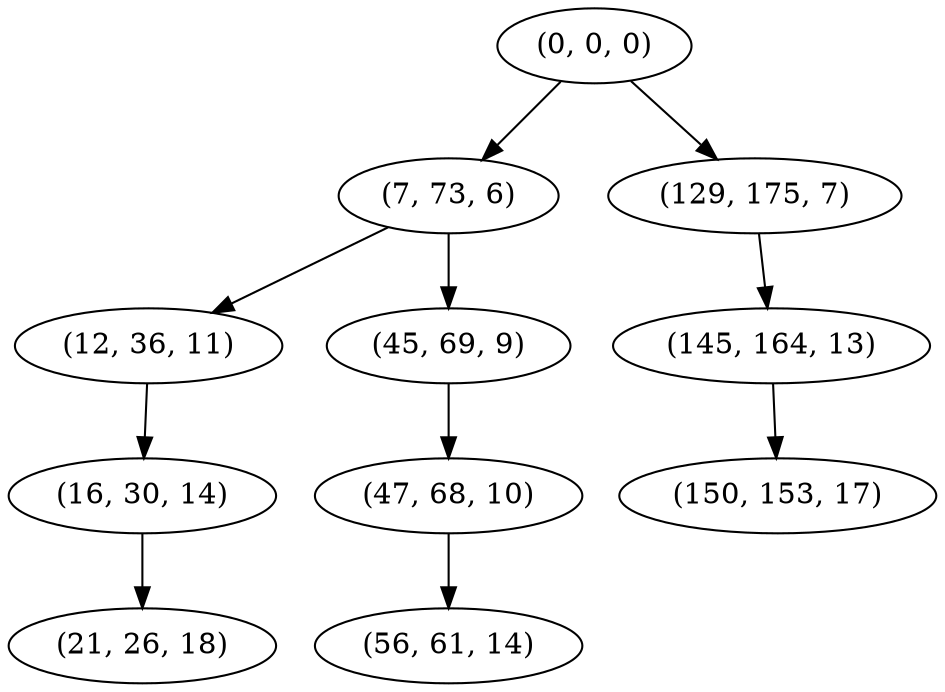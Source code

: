 digraph tree {
    "(0, 0, 0)";
    "(7, 73, 6)";
    "(12, 36, 11)";
    "(16, 30, 14)";
    "(21, 26, 18)";
    "(45, 69, 9)";
    "(47, 68, 10)";
    "(56, 61, 14)";
    "(129, 175, 7)";
    "(145, 164, 13)";
    "(150, 153, 17)";
    "(0, 0, 0)" -> "(7, 73, 6)";
    "(0, 0, 0)" -> "(129, 175, 7)";
    "(7, 73, 6)" -> "(12, 36, 11)";
    "(7, 73, 6)" -> "(45, 69, 9)";
    "(12, 36, 11)" -> "(16, 30, 14)";
    "(16, 30, 14)" -> "(21, 26, 18)";
    "(45, 69, 9)" -> "(47, 68, 10)";
    "(47, 68, 10)" -> "(56, 61, 14)";
    "(129, 175, 7)" -> "(145, 164, 13)";
    "(145, 164, 13)" -> "(150, 153, 17)";
}
